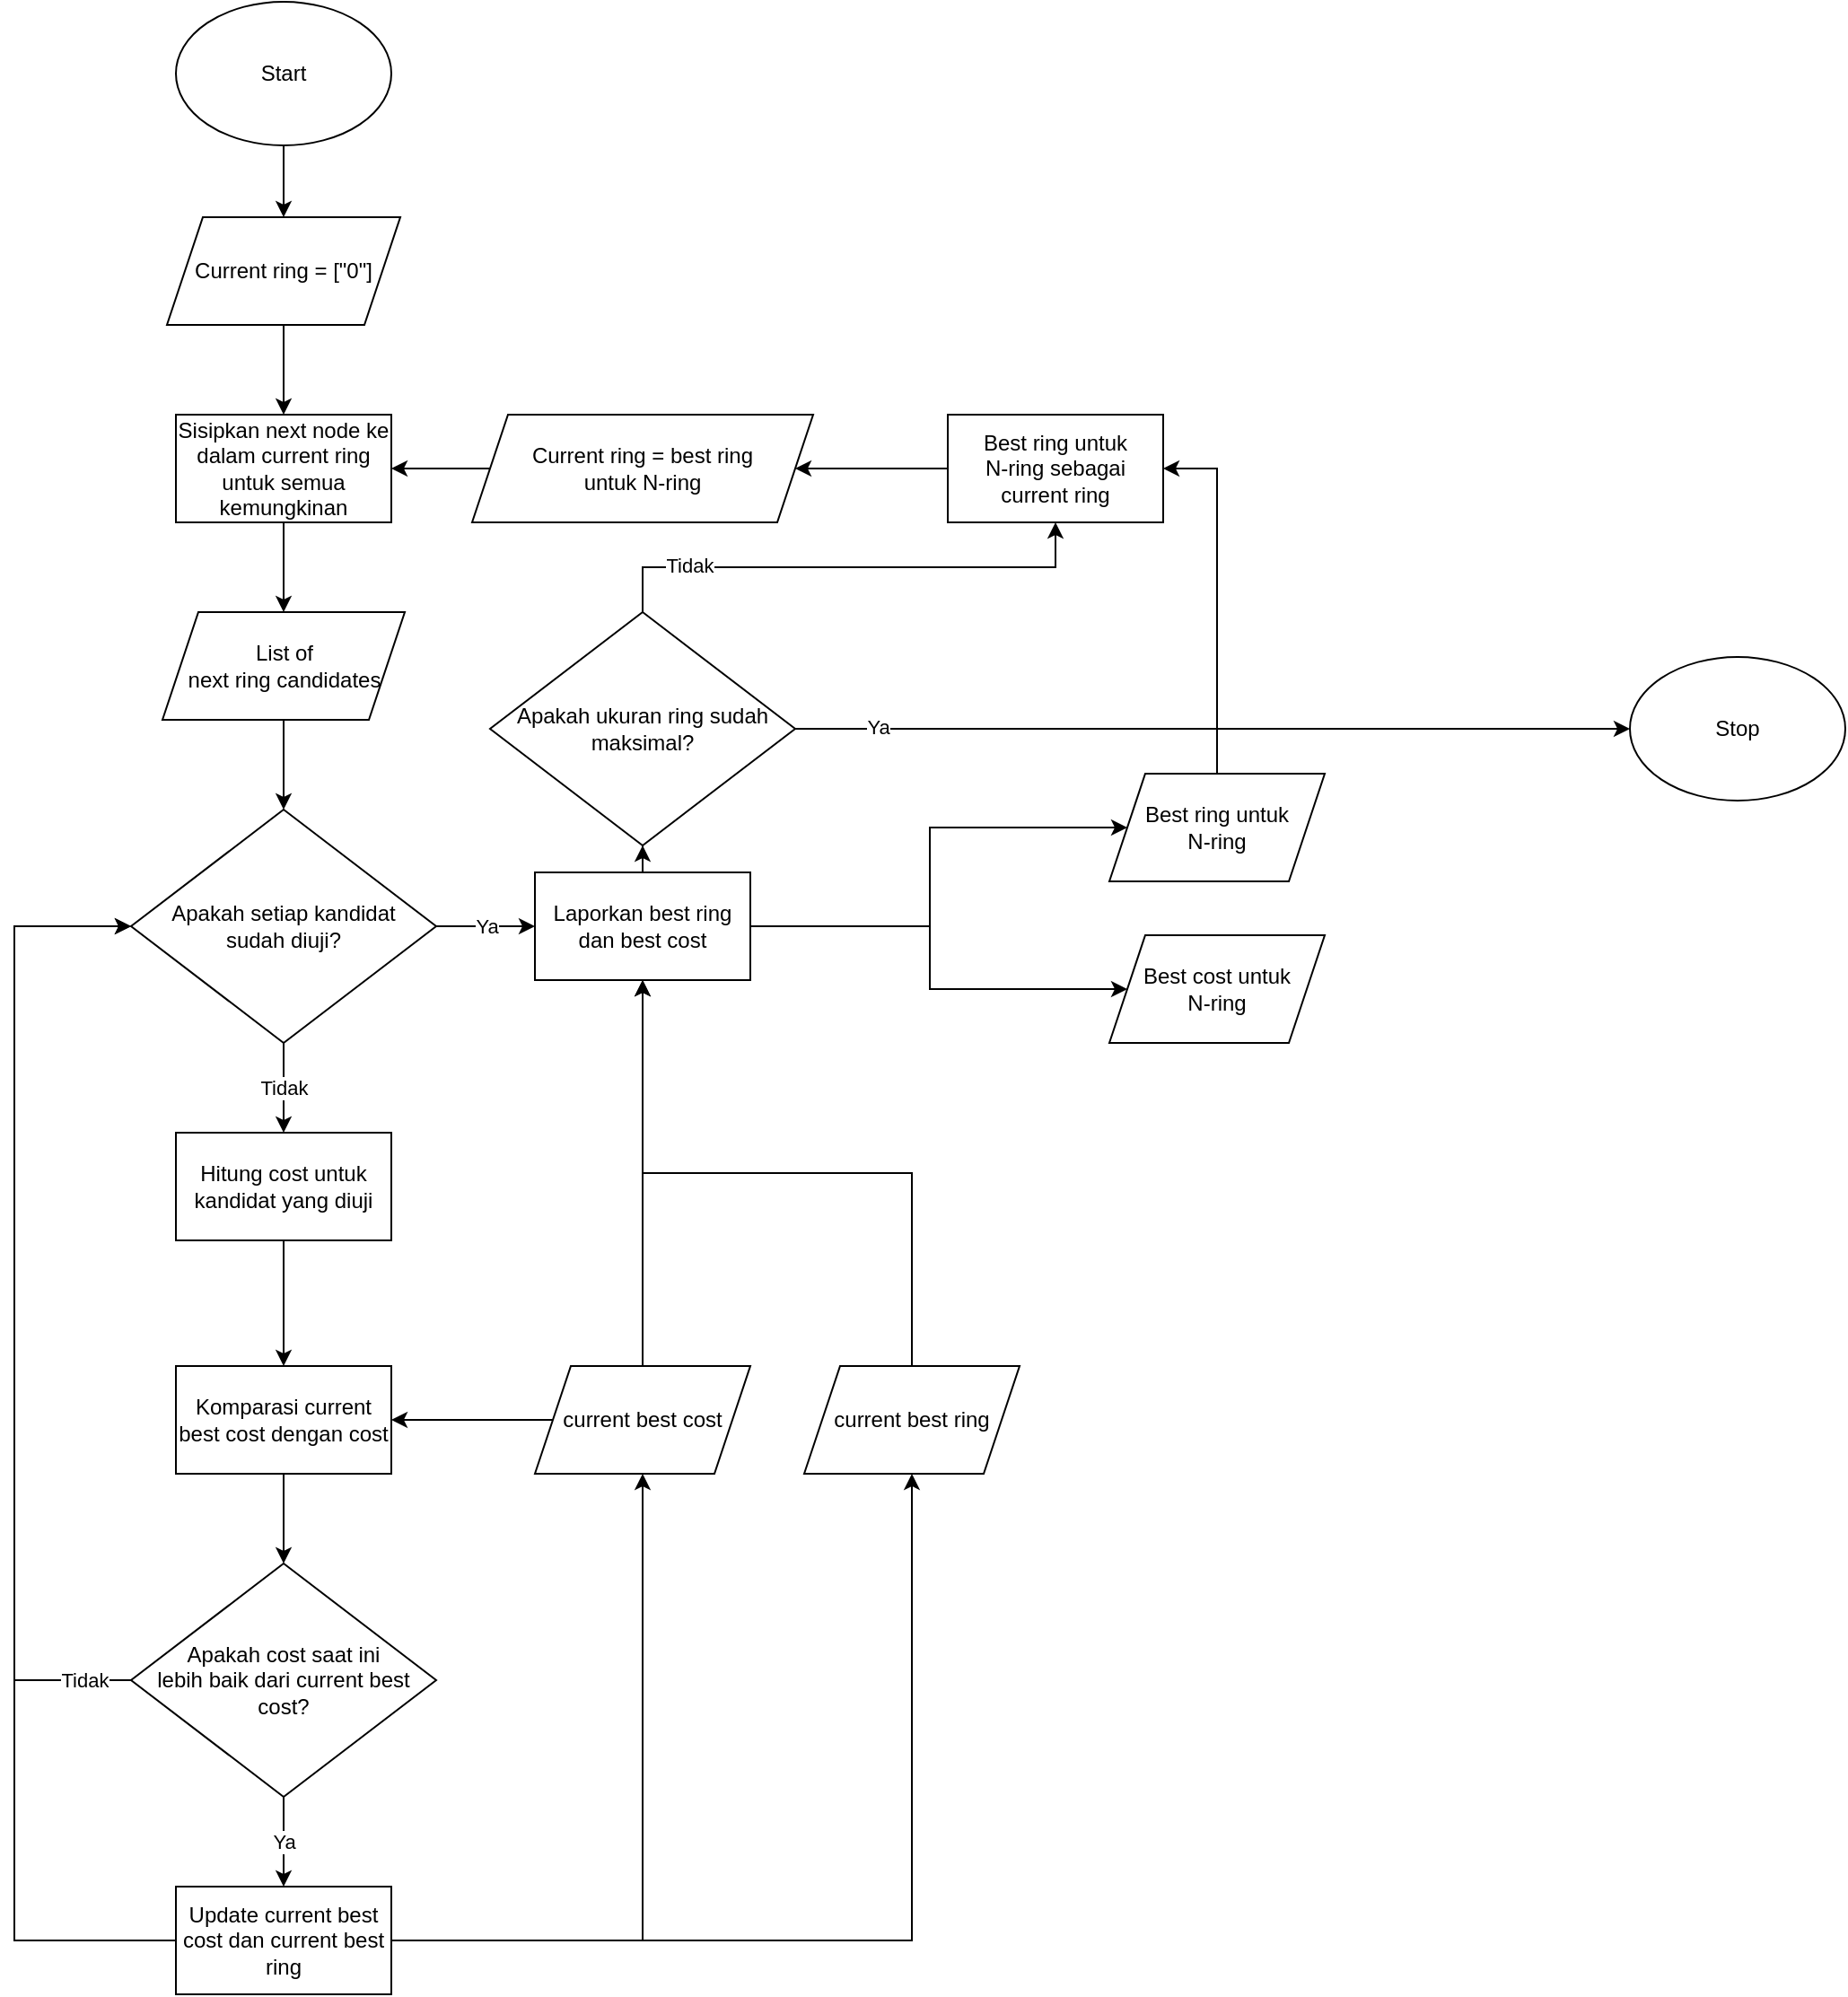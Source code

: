 <mxfile version="16.5.6" type="device"><diagram id="6AZ1HYn4xv-R_MDrIxij" name="Page-1"><mxGraphModel dx="1240" dy="689" grid="1" gridSize="10" guides="1" tooltips="1" connect="1" arrows="1" fold="1" page="1" pageScale="1" pageWidth="10000" pageHeight="10000" math="0" shadow="0"><root><mxCell id="0"/><mxCell id="1" parent="0"/><mxCell id="g8o-XEdYzRx-mwtLBCEl-3" style="edgeStyle=orthogonalEdgeStyle;rounded=0;orthogonalLoop=1;jettySize=auto;html=1;exitX=0.5;exitY=1;exitDx=0;exitDy=0;" edge="1" parent="1" source="g8o-XEdYzRx-mwtLBCEl-1" target="g8o-XEdYzRx-mwtLBCEl-2"><mxGeometry relative="1" as="geometry"/></mxCell><mxCell id="g8o-XEdYzRx-mwtLBCEl-1" value="Start" style="ellipse;whiteSpace=wrap;html=1;" vertex="1" parent="1"><mxGeometry x="470" y="120" width="120" height="80" as="geometry"/></mxCell><mxCell id="g8o-XEdYzRx-mwtLBCEl-5" style="edgeStyle=orthogonalEdgeStyle;rounded=0;orthogonalLoop=1;jettySize=auto;html=1;exitX=0.5;exitY=1;exitDx=0;exitDy=0;" edge="1" parent="1" source="g8o-XEdYzRx-mwtLBCEl-2" target="g8o-XEdYzRx-mwtLBCEl-4"><mxGeometry relative="1" as="geometry"/></mxCell><mxCell id="g8o-XEdYzRx-mwtLBCEl-2" value="Current ring = [&quot;0&quot;]" style="shape=parallelogram;perimeter=parallelogramPerimeter;whiteSpace=wrap;html=1;fixedSize=1;fontFamily=Helvetica;fontSize=12;fontColor=rgb(0, 0, 0);align=center;strokeColor=rgb(0, 0, 0);fillColor=rgb(255, 255, 255);" vertex="1" parent="1"><mxGeometry x="465" y="240" width="130" height="60" as="geometry"/></mxCell><mxCell id="g8o-XEdYzRx-mwtLBCEl-9" style="edgeStyle=orthogonalEdgeStyle;rounded=0;orthogonalLoop=1;jettySize=auto;html=1;exitX=0.5;exitY=1;exitDx=0;exitDy=0;" edge="1" parent="1" source="g8o-XEdYzRx-mwtLBCEl-4" target="g8o-XEdYzRx-mwtLBCEl-8"><mxGeometry relative="1" as="geometry"/></mxCell><mxCell id="g8o-XEdYzRx-mwtLBCEl-4" value="Sisipkan next node ke dalam current ring untuk semua kemungkinan" style="rounded=0;whiteSpace=wrap;html=1;" vertex="1" parent="1"><mxGeometry x="470" y="350" width="120" height="60" as="geometry"/></mxCell><mxCell id="g8o-XEdYzRx-mwtLBCEl-24" style="edgeStyle=orthogonalEdgeStyle;rounded=0;orthogonalLoop=1;jettySize=auto;html=1;exitX=0.5;exitY=1;exitDx=0;exitDy=0;" edge="1" parent="1" source="g8o-XEdYzRx-mwtLBCEl-8" target="g8o-XEdYzRx-mwtLBCEl-10"><mxGeometry relative="1" as="geometry"/></mxCell><mxCell id="g8o-XEdYzRx-mwtLBCEl-8" value="List of&lt;br&gt;next ring candidates" style="shape=parallelogram;perimeter=parallelogramPerimeter;whiteSpace=wrap;html=1;fixedSize=1;fontFamily=Helvetica;fontSize=12;fontColor=rgb(0, 0, 0);align=center;strokeColor=rgb(0, 0, 0);fillColor=rgb(255, 255, 255);" vertex="1" parent="1"><mxGeometry x="462.5" y="460" width="135" height="60" as="geometry"/></mxCell><mxCell id="g8o-XEdYzRx-mwtLBCEl-17" value="Tidak" style="edgeStyle=orthogonalEdgeStyle;rounded=0;orthogonalLoop=1;jettySize=auto;html=1;exitX=0.5;exitY=1;exitDx=0;exitDy=0;" edge="1" parent="1" source="g8o-XEdYzRx-mwtLBCEl-10" target="g8o-XEdYzRx-mwtLBCEl-13"><mxGeometry relative="1" as="geometry"/></mxCell><mxCell id="g8o-XEdYzRx-mwtLBCEl-37" value="Ya" style="edgeStyle=orthogonalEdgeStyle;rounded=0;orthogonalLoop=1;jettySize=auto;html=1;exitX=1;exitY=0.5;exitDx=0;exitDy=0;" edge="1" parent="1" source="g8o-XEdYzRx-mwtLBCEl-10" target="g8o-XEdYzRx-mwtLBCEl-36"><mxGeometry relative="1" as="geometry"/></mxCell><mxCell id="g8o-XEdYzRx-mwtLBCEl-10" value="Apakah setiap kandidat&lt;br&gt;sudah diuji?" style="rhombus;whiteSpace=wrap;html=1;" vertex="1" parent="1"><mxGeometry x="445" y="570" width="170" height="130" as="geometry"/></mxCell><mxCell id="g8o-XEdYzRx-mwtLBCEl-16" style="edgeStyle=orthogonalEdgeStyle;rounded=0;orthogonalLoop=1;jettySize=auto;html=1;exitX=1;exitY=0.5;exitDx=0;exitDy=0;" edge="1" parent="1" source="g8o-XEdYzRx-mwtLBCEl-11" target="g8o-XEdYzRx-mwtLBCEl-15"><mxGeometry relative="1" as="geometry"/></mxCell><mxCell id="g8o-XEdYzRx-mwtLBCEl-38" style="edgeStyle=orthogonalEdgeStyle;rounded=0;orthogonalLoop=1;jettySize=auto;html=1;exitX=0.5;exitY=0;exitDx=0;exitDy=0;" edge="1" parent="1" source="g8o-XEdYzRx-mwtLBCEl-11" target="g8o-XEdYzRx-mwtLBCEl-36"><mxGeometry relative="1" as="geometry"/></mxCell><mxCell id="g8o-XEdYzRx-mwtLBCEl-11" value="current best cost" style="shape=parallelogram;perimeter=parallelogramPerimeter;whiteSpace=wrap;html=1;fixedSize=1;" vertex="1" parent="1"><mxGeometry x="670" y="880" width="120" height="60" as="geometry"/></mxCell><mxCell id="g8o-XEdYzRx-mwtLBCEl-59" style="edgeStyle=orthogonalEdgeStyle;rounded=0;orthogonalLoop=1;jettySize=auto;html=1;exitX=0.5;exitY=1;exitDx=0;exitDy=0;" edge="1" parent="1" source="g8o-XEdYzRx-mwtLBCEl-13" target="g8o-XEdYzRx-mwtLBCEl-15"><mxGeometry relative="1" as="geometry"/></mxCell><mxCell id="g8o-XEdYzRx-mwtLBCEl-13" value="Hitung cost untuk kandidat yang diuji" style="rounded=0;whiteSpace=wrap;html=1;" vertex="1" parent="1"><mxGeometry x="470" y="750" width="120" height="60" as="geometry"/></mxCell><mxCell id="g8o-XEdYzRx-mwtLBCEl-22" value="Ya" style="edgeStyle=orthogonalEdgeStyle;rounded=0;orthogonalLoop=1;jettySize=auto;html=1;exitX=0.5;exitY=1;exitDx=0;exitDy=0;" edge="1" parent="1" source="g8o-XEdYzRx-mwtLBCEl-14" target="g8o-XEdYzRx-mwtLBCEl-19"><mxGeometry relative="1" as="geometry"/></mxCell><mxCell id="g8o-XEdYzRx-mwtLBCEl-35" value="Tidak" style="edgeStyle=orthogonalEdgeStyle;rounded=0;orthogonalLoop=1;jettySize=auto;html=1;exitX=0;exitY=0.5;exitDx=0;exitDy=0;entryX=0;entryY=0.5;entryDx=0;entryDy=0;" edge="1" parent="1" source="g8o-XEdYzRx-mwtLBCEl-14" target="g8o-XEdYzRx-mwtLBCEl-10"><mxGeometry x="-0.909" relative="1" as="geometry"><Array as="points"><mxPoint x="380" y="1055"/><mxPoint x="380" y="635"/></Array><mxPoint x="-1" as="offset"/></mxGeometry></mxCell><mxCell id="g8o-XEdYzRx-mwtLBCEl-14" value="Apakah cost saat ini&lt;br&gt;lebih baik dari current best cost?" style="rhombus;whiteSpace=wrap;html=1;" vertex="1" parent="1"><mxGeometry x="445" y="990" width="170" height="130" as="geometry"/></mxCell><mxCell id="g8o-XEdYzRx-mwtLBCEl-20" style="edgeStyle=orthogonalEdgeStyle;rounded=0;orthogonalLoop=1;jettySize=auto;html=1;exitX=0.5;exitY=1;exitDx=0;exitDy=0;" edge="1" parent="1" source="g8o-XEdYzRx-mwtLBCEl-15" target="g8o-XEdYzRx-mwtLBCEl-14"><mxGeometry relative="1" as="geometry"/></mxCell><mxCell id="g8o-XEdYzRx-mwtLBCEl-15" value="Komparasi current best cost dengan cost" style="rounded=0;whiteSpace=wrap;html=1;" vertex="1" parent="1"><mxGeometry x="470" y="880" width="120" height="60" as="geometry"/></mxCell><mxCell id="g8o-XEdYzRx-mwtLBCEl-28" style="edgeStyle=orthogonalEdgeStyle;rounded=0;orthogonalLoop=1;jettySize=auto;html=1;exitX=1;exitY=0.5;exitDx=0;exitDy=0;" edge="1" parent="1" source="g8o-XEdYzRx-mwtLBCEl-19" target="g8o-XEdYzRx-mwtLBCEl-11"><mxGeometry relative="1" as="geometry"/></mxCell><mxCell id="g8o-XEdYzRx-mwtLBCEl-30" style="edgeStyle=orthogonalEdgeStyle;rounded=0;orthogonalLoop=1;jettySize=auto;html=1;exitX=1;exitY=0.5;exitDx=0;exitDy=0;" edge="1" parent="1" source="g8o-XEdYzRx-mwtLBCEl-19" target="g8o-XEdYzRx-mwtLBCEl-25"><mxGeometry relative="1" as="geometry"/></mxCell><mxCell id="g8o-XEdYzRx-mwtLBCEl-34" style="edgeStyle=orthogonalEdgeStyle;rounded=0;orthogonalLoop=1;jettySize=auto;html=1;exitX=0;exitY=0.5;exitDx=0;exitDy=0;entryX=0;entryY=0.5;entryDx=0;entryDy=0;" edge="1" parent="1" source="g8o-XEdYzRx-mwtLBCEl-19" target="g8o-XEdYzRx-mwtLBCEl-10"><mxGeometry relative="1" as="geometry"><Array as="points"><mxPoint x="380" y="1200"/><mxPoint x="380" y="635"/></Array></mxGeometry></mxCell><mxCell id="g8o-XEdYzRx-mwtLBCEl-19" value="Update current best cost dan current best ring" style="rounded=0;whiteSpace=wrap;html=1;" vertex="1" parent="1"><mxGeometry x="470" y="1170" width="120" height="60" as="geometry"/></mxCell><mxCell id="g8o-XEdYzRx-mwtLBCEl-39" style="edgeStyle=orthogonalEdgeStyle;rounded=0;orthogonalLoop=1;jettySize=auto;html=1;exitX=0.5;exitY=0;exitDx=0;exitDy=0;" edge="1" parent="1" source="g8o-XEdYzRx-mwtLBCEl-25" target="g8o-XEdYzRx-mwtLBCEl-36"><mxGeometry relative="1" as="geometry"/></mxCell><mxCell id="g8o-XEdYzRx-mwtLBCEl-25" value="current best ring" style="shape=parallelogram;perimeter=parallelogramPerimeter;whiteSpace=wrap;html=1;fixedSize=1;" vertex="1" parent="1"><mxGeometry x="820" y="880" width="120" height="60" as="geometry"/></mxCell><mxCell id="g8o-XEdYzRx-mwtLBCEl-42" style="edgeStyle=orthogonalEdgeStyle;rounded=0;orthogonalLoop=1;jettySize=auto;html=1;exitX=1;exitY=0.5;exitDx=0;exitDy=0;" edge="1" parent="1" source="g8o-XEdYzRx-mwtLBCEl-36" target="g8o-XEdYzRx-mwtLBCEl-40"><mxGeometry relative="1" as="geometry"/></mxCell><mxCell id="g8o-XEdYzRx-mwtLBCEl-43" style="edgeStyle=orthogonalEdgeStyle;rounded=0;orthogonalLoop=1;jettySize=auto;html=1;exitX=1;exitY=0.5;exitDx=0;exitDy=0;" edge="1" parent="1" source="g8o-XEdYzRx-mwtLBCEl-36" target="g8o-XEdYzRx-mwtLBCEl-41"><mxGeometry relative="1" as="geometry"/></mxCell><mxCell id="g8o-XEdYzRx-mwtLBCEl-53" style="edgeStyle=orthogonalEdgeStyle;rounded=0;orthogonalLoop=1;jettySize=auto;html=1;exitX=0.5;exitY=0;exitDx=0;exitDy=0;" edge="1" parent="1" source="g8o-XEdYzRx-mwtLBCEl-36" target="g8o-XEdYzRx-mwtLBCEl-52"><mxGeometry relative="1" as="geometry"/></mxCell><mxCell id="g8o-XEdYzRx-mwtLBCEl-36" value="Laporkan best ring dan best cost" style="rounded=0;whiteSpace=wrap;html=1;" vertex="1" parent="1"><mxGeometry x="670" y="605" width="120" height="60" as="geometry"/></mxCell><mxCell id="g8o-XEdYzRx-mwtLBCEl-47" style="edgeStyle=orthogonalEdgeStyle;rounded=0;orthogonalLoop=1;jettySize=auto;html=1;exitX=0.5;exitY=0;exitDx=0;exitDy=0;entryX=1;entryY=0.5;entryDx=0;entryDy=0;" edge="1" parent="1" source="g8o-XEdYzRx-mwtLBCEl-40" target="g8o-XEdYzRx-mwtLBCEl-44"><mxGeometry relative="1" as="geometry"/></mxCell><mxCell id="g8o-XEdYzRx-mwtLBCEl-40" value="Best ring untuk&lt;br&gt;N-ring" style="shape=parallelogram;perimeter=parallelogramPerimeter;whiteSpace=wrap;html=1;fixedSize=1;" vertex="1" parent="1"><mxGeometry x="990" y="550" width="120" height="60" as="geometry"/></mxCell><mxCell id="g8o-XEdYzRx-mwtLBCEl-41" value="Best cost untuk&lt;br&gt;N-ring" style="shape=parallelogram;perimeter=parallelogramPerimeter;whiteSpace=wrap;html=1;fixedSize=1;" vertex="1" parent="1"><mxGeometry x="990" y="640" width="120" height="60" as="geometry"/></mxCell><mxCell id="g8o-XEdYzRx-mwtLBCEl-58" style="edgeStyle=orthogonalEdgeStyle;rounded=0;orthogonalLoop=1;jettySize=auto;html=1;exitX=0;exitY=0.5;exitDx=0;exitDy=0;" edge="1" parent="1" source="g8o-XEdYzRx-mwtLBCEl-44" target="g8o-XEdYzRx-mwtLBCEl-45"><mxGeometry relative="1" as="geometry"/></mxCell><mxCell id="g8o-XEdYzRx-mwtLBCEl-44" value="Best ring untuk&lt;br&gt;N-ring sebagai current ring" style="rounded=0;whiteSpace=wrap;html=1;" vertex="1" parent="1"><mxGeometry x="900" y="350" width="120" height="60" as="geometry"/></mxCell><mxCell id="g8o-XEdYzRx-mwtLBCEl-50" style="edgeStyle=orthogonalEdgeStyle;rounded=0;orthogonalLoop=1;jettySize=auto;html=1;exitX=0;exitY=0.5;exitDx=0;exitDy=0;" edge="1" parent="1" source="g8o-XEdYzRx-mwtLBCEl-45" target="g8o-XEdYzRx-mwtLBCEl-4"><mxGeometry relative="1" as="geometry"/></mxCell><mxCell id="g8o-XEdYzRx-mwtLBCEl-45" value="Current ring = best ring&lt;br&gt;untuk N-ring" style="shape=parallelogram;perimeter=parallelogramPerimeter;whiteSpace=wrap;html=1;fixedSize=1;fontFamily=Helvetica;fontSize=12;fontColor=rgb(0, 0, 0);align=center;strokeColor=rgb(0, 0, 0);fillColor=rgb(255, 255, 255);" vertex="1" parent="1"><mxGeometry x="635" y="350" width="190" height="60" as="geometry"/></mxCell><mxCell id="g8o-XEdYzRx-mwtLBCEl-54" style="edgeStyle=orthogonalEdgeStyle;rounded=0;orthogonalLoop=1;jettySize=auto;html=1;exitX=1;exitY=0.5;exitDx=0;exitDy=0;" edge="1" parent="1" source="g8o-XEdYzRx-mwtLBCEl-52" target="g8o-XEdYzRx-mwtLBCEl-55"><mxGeometry relative="1" as="geometry"><mxPoint x="1240" y="525.286" as="targetPoint"/></mxGeometry></mxCell><mxCell id="g8o-XEdYzRx-mwtLBCEl-62" value="Ya" style="edgeLabel;html=1;align=center;verticalAlign=middle;resizable=0;points=[];" vertex="1" connectable="0" parent="g8o-XEdYzRx-mwtLBCEl-54"><mxGeometry x="-0.8" y="1" relative="1" as="geometry"><mxPoint x="-1" as="offset"/></mxGeometry></mxCell><mxCell id="g8o-XEdYzRx-mwtLBCEl-56" style="edgeStyle=orthogonalEdgeStyle;rounded=0;orthogonalLoop=1;jettySize=auto;html=1;exitX=0.5;exitY=0;exitDx=0;exitDy=0;" edge="1" parent="1" source="g8o-XEdYzRx-mwtLBCEl-52" target="g8o-XEdYzRx-mwtLBCEl-44"><mxGeometry relative="1" as="geometry"/></mxCell><mxCell id="g8o-XEdYzRx-mwtLBCEl-63" value="Tidak" style="edgeLabel;html=1;align=center;verticalAlign=middle;resizable=0;points=[];" vertex="1" connectable="0" parent="g8o-XEdYzRx-mwtLBCEl-56"><mxGeometry x="-0.648" y="1" relative="1" as="geometry"><mxPoint x="1" as="offset"/></mxGeometry></mxCell><mxCell id="g8o-XEdYzRx-mwtLBCEl-52" value="Apakah ukuran ring sudah maksimal?" style="rhombus;whiteSpace=wrap;html=1;" vertex="1" parent="1"><mxGeometry x="645" y="460" width="170" height="130" as="geometry"/></mxCell><mxCell id="g8o-XEdYzRx-mwtLBCEl-55" value="Stop" style="ellipse;whiteSpace=wrap;html=1;" vertex="1" parent="1"><mxGeometry x="1280" y="485" width="120" height="80" as="geometry"/></mxCell></root></mxGraphModel></diagram></mxfile>